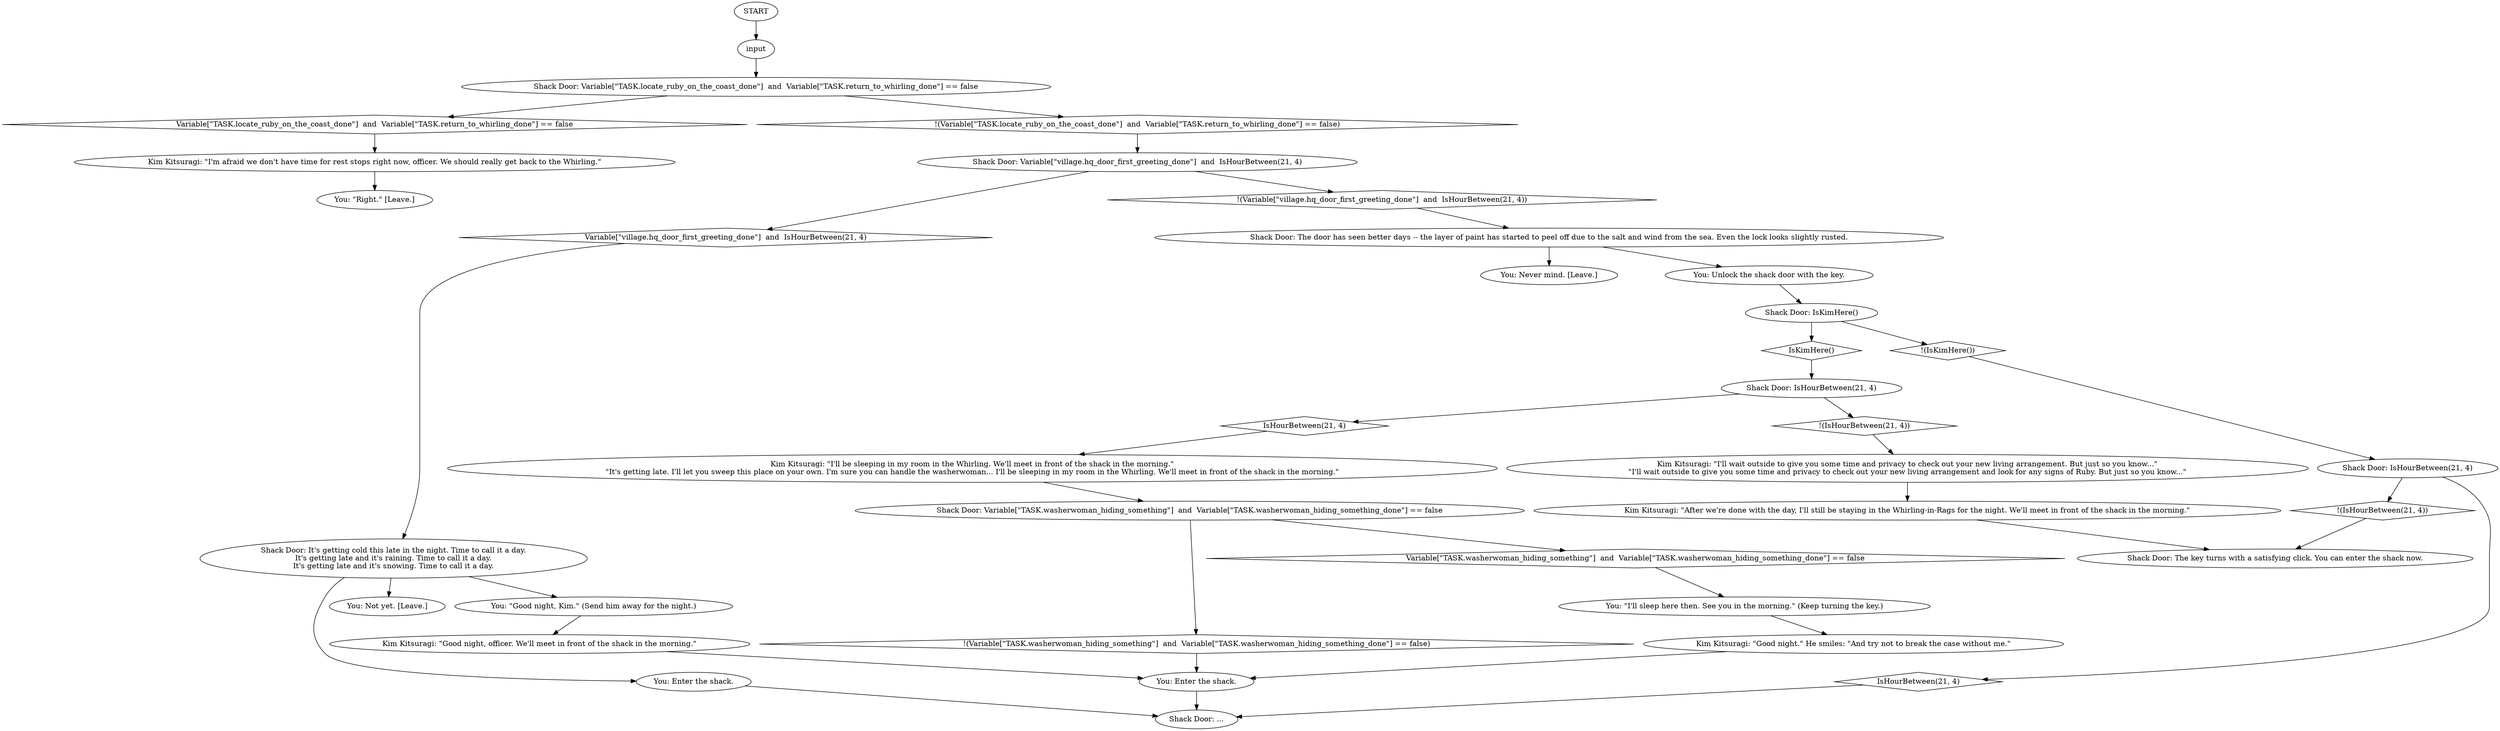 # VILLAGE / SHACK DOOR
# The shack door dialogue, if you have gained access to the shack where you can sleep. It's locked until you get it from the Washerwoman.
# ==================================================
digraph G {
	  0 [label="START"];
	  1 [label="input"];
	  2 [label="Shack Door: Variable[\"village.hq_door_first_greeting_done\"]  and  IsHourBetween(21, 4)"];
	  3 [label="Variable[\"village.hq_door_first_greeting_done\"]  and  IsHourBetween(21, 4)", shape=diamond];
	  4 [label="!(Variable[\"village.hq_door_first_greeting_done\"]  and  IsHourBetween(21, 4))", shape=diamond];
	  5 [label="Shack Door: It's getting cold this late in the night. Time to call it a day.\nIt's getting late and it's raining. Time to call it a day.\nIt's getting late and it's snowing. Time to call it a day."];
	  6 [label="Shack Door: IsKimHere()"];
	  7 [label="IsKimHere()", shape=diamond];
	  8 [label="!(IsKimHere())", shape=diamond];
	  9 [label="Kim Kitsuragi: \"I'll wait outside to give you some time and privacy to check out your new living arrangement. But just so you know...\"\n\"I'll wait outside to give you some time and privacy to check out your new living arrangement and look for any signs of Ruby. But just so you know...\""];
	  10 [label="Kim Kitsuragi: \"After we're done with the day, I'll still be staying in the Whirling-in-Rags for the night. We'll meet in front of the shack in the morning.\""];
	  11 [label="Kim Kitsuragi: \"I'll be sleeping in my room in the Whirling. We'll meet in front of the shack in the morning.\"\n\"It's getting late. I'll let you sweep this place on your own. I'm sure you can handle the washerwoman... I'll be sleeping in my room in the Whirling. We'll meet in front of the shack in the morning.\""];
	  12 [label="Shack Door: IsHourBetween(21, 4)"];
	  13 [label="IsHourBetween(21, 4)", shape=diamond];
	  14 [label="!(IsHourBetween(21, 4))", shape=diamond];
	  16 [label="You: \"Good night, Kim.\" (Send him away for the night.)"];
	  17 [label="Shack Door: Variable[\"TASK.washerwoman_hiding_something\"]  and  Variable[\"TASK.washerwoman_hiding_something_done\"] == false"];
	  18 [label="Variable[\"TASK.washerwoman_hiding_something\"]  and  Variable[\"TASK.washerwoman_hiding_something_done\"] == false", shape=diamond];
	  19 [label="!(Variable[\"TASK.washerwoman_hiding_something\"]  and  Variable[\"TASK.washerwoman_hiding_something_done\"] == false)", shape=diamond];
	  20 [label="You: Not yet. [Leave.]"];
	  21 [label="Kim Kitsuragi: \"Good night, officer. We'll meet in front of the shack in the morning.\""];
	  22 [label="You: Unlock the shack door with the key."];
	  23 [label="Kim Kitsuragi: \"I'm afraid we don't have time for rest stops right now, officer. We should really get back to the Whirling.\""];
	  24 [label="Shack Door: ..."];
	  25 [label="Kim Kitsuragi: \"Good night.\" He smiles: \"And try not to break the case without me.\""];
	  26 [label="You: Never mind. [Leave.]"];
	  27 [label="You: \"Right.\" [Leave.]"];
	  28 [label="You: Enter the shack."];
	  29 [label="Shack Door: IsHourBetween(21, 4)"];
	  30 [label="IsHourBetween(21, 4)", shape=diamond];
	  31 [label="!(IsHourBetween(21, 4))", shape=diamond];
	  32 [label="You: \"I'll sleep here then. See you in the morning.\" (Keep turning the key.)"];
	  33 [label="Shack Door: Variable[\"TASK.locate_ruby_on_the_coast_done\"]  and  Variable[\"TASK.return_to_whirling_done\"] == false"];
	  34 [label="Variable[\"TASK.locate_ruby_on_the_coast_done\"]  and  Variable[\"TASK.return_to_whirling_done\"] == false", shape=diamond];
	  35 [label="!(Variable[\"TASK.locate_ruby_on_the_coast_done\"]  and  Variable[\"TASK.return_to_whirling_done\"] == false)", shape=diamond];
	  36 [label="You: Enter the shack."];
	  37 [label="Shack Door: The key turns with a satisfying click. You can enter the shack now."];
	  38 [label="Shack Door: The door has seen better days -- the layer of paint has started to peel off due to the salt and wind from the sea. Even the lock looks slightly rusted."];
	  0 -> 1
	  1 -> 33
	  2 -> 3
	  2 -> 4
	  3 -> 5
	  4 -> 38
	  5 -> 16
	  5 -> 36
	  5 -> 20
	  6 -> 8
	  6 -> 7
	  7 -> 29
	  8 -> 12
	  9 -> 10
	  10 -> 37
	  11 -> 17
	  12 -> 13
	  12 -> 14
	  13 -> 24
	  14 -> 37
	  16 -> 21
	  17 -> 18
	  17 -> 19
	  18 -> 32
	  19 -> 28
	  21 -> 28
	  22 -> 6
	  23 -> 27
	  25 -> 28
	  28 -> 24
	  29 -> 30
	  29 -> 31
	  30 -> 11
	  31 -> 9
	  32 -> 25
	  33 -> 34
	  33 -> 35
	  34 -> 23
	  35 -> 2
	  36 -> 24
	  38 -> 26
	  38 -> 22
}

